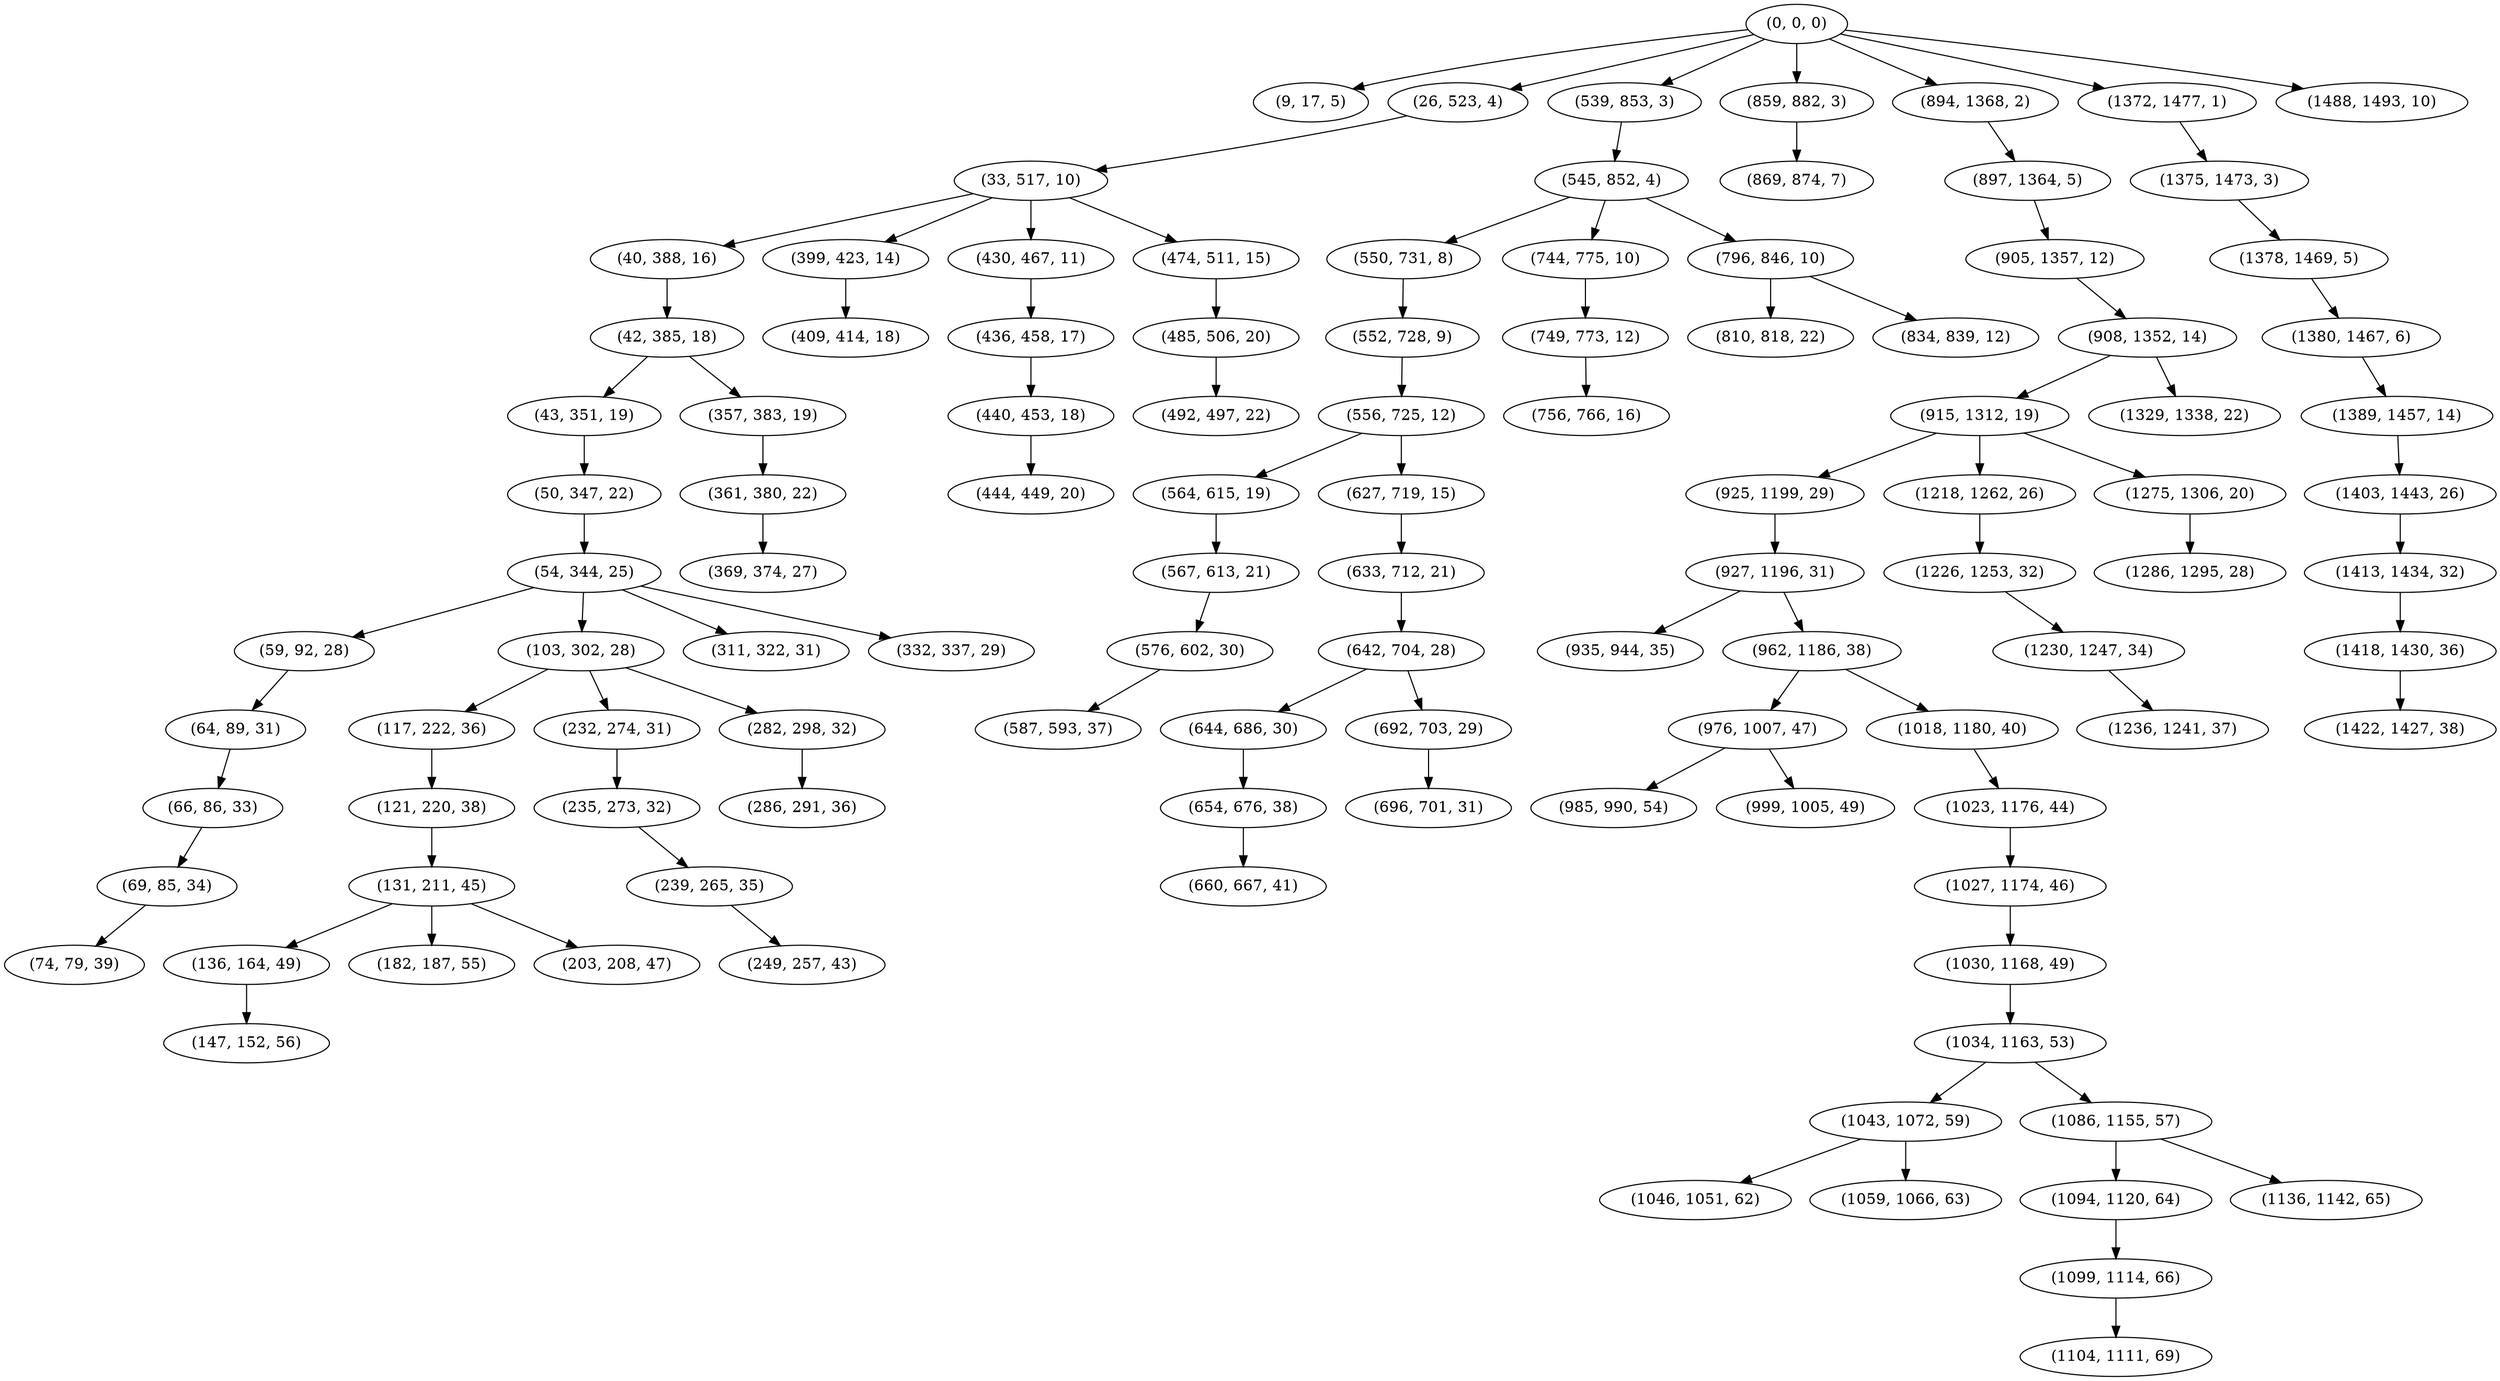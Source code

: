 digraph tree {
    "(0, 0, 0)";
    "(9, 17, 5)";
    "(26, 523, 4)";
    "(33, 517, 10)";
    "(40, 388, 16)";
    "(42, 385, 18)";
    "(43, 351, 19)";
    "(50, 347, 22)";
    "(54, 344, 25)";
    "(59, 92, 28)";
    "(64, 89, 31)";
    "(66, 86, 33)";
    "(69, 85, 34)";
    "(74, 79, 39)";
    "(103, 302, 28)";
    "(117, 222, 36)";
    "(121, 220, 38)";
    "(131, 211, 45)";
    "(136, 164, 49)";
    "(147, 152, 56)";
    "(182, 187, 55)";
    "(203, 208, 47)";
    "(232, 274, 31)";
    "(235, 273, 32)";
    "(239, 265, 35)";
    "(249, 257, 43)";
    "(282, 298, 32)";
    "(286, 291, 36)";
    "(311, 322, 31)";
    "(332, 337, 29)";
    "(357, 383, 19)";
    "(361, 380, 22)";
    "(369, 374, 27)";
    "(399, 423, 14)";
    "(409, 414, 18)";
    "(430, 467, 11)";
    "(436, 458, 17)";
    "(440, 453, 18)";
    "(444, 449, 20)";
    "(474, 511, 15)";
    "(485, 506, 20)";
    "(492, 497, 22)";
    "(539, 853, 3)";
    "(545, 852, 4)";
    "(550, 731, 8)";
    "(552, 728, 9)";
    "(556, 725, 12)";
    "(564, 615, 19)";
    "(567, 613, 21)";
    "(576, 602, 30)";
    "(587, 593, 37)";
    "(627, 719, 15)";
    "(633, 712, 21)";
    "(642, 704, 28)";
    "(644, 686, 30)";
    "(654, 676, 38)";
    "(660, 667, 41)";
    "(692, 703, 29)";
    "(696, 701, 31)";
    "(744, 775, 10)";
    "(749, 773, 12)";
    "(756, 766, 16)";
    "(796, 846, 10)";
    "(810, 818, 22)";
    "(834, 839, 12)";
    "(859, 882, 3)";
    "(869, 874, 7)";
    "(894, 1368, 2)";
    "(897, 1364, 5)";
    "(905, 1357, 12)";
    "(908, 1352, 14)";
    "(915, 1312, 19)";
    "(925, 1199, 29)";
    "(927, 1196, 31)";
    "(935, 944, 35)";
    "(962, 1186, 38)";
    "(976, 1007, 47)";
    "(985, 990, 54)";
    "(999, 1005, 49)";
    "(1018, 1180, 40)";
    "(1023, 1176, 44)";
    "(1027, 1174, 46)";
    "(1030, 1168, 49)";
    "(1034, 1163, 53)";
    "(1043, 1072, 59)";
    "(1046, 1051, 62)";
    "(1059, 1066, 63)";
    "(1086, 1155, 57)";
    "(1094, 1120, 64)";
    "(1099, 1114, 66)";
    "(1104, 1111, 69)";
    "(1136, 1142, 65)";
    "(1218, 1262, 26)";
    "(1226, 1253, 32)";
    "(1230, 1247, 34)";
    "(1236, 1241, 37)";
    "(1275, 1306, 20)";
    "(1286, 1295, 28)";
    "(1329, 1338, 22)";
    "(1372, 1477, 1)";
    "(1375, 1473, 3)";
    "(1378, 1469, 5)";
    "(1380, 1467, 6)";
    "(1389, 1457, 14)";
    "(1403, 1443, 26)";
    "(1413, 1434, 32)";
    "(1418, 1430, 36)";
    "(1422, 1427, 38)";
    "(1488, 1493, 10)";
    "(0, 0, 0)" -> "(9, 17, 5)";
    "(0, 0, 0)" -> "(26, 523, 4)";
    "(0, 0, 0)" -> "(539, 853, 3)";
    "(0, 0, 0)" -> "(859, 882, 3)";
    "(0, 0, 0)" -> "(894, 1368, 2)";
    "(0, 0, 0)" -> "(1372, 1477, 1)";
    "(0, 0, 0)" -> "(1488, 1493, 10)";
    "(26, 523, 4)" -> "(33, 517, 10)";
    "(33, 517, 10)" -> "(40, 388, 16)";
    "(33, 517, 10)" -> "(399, 423, 14)";
    "(33, 517, 10)" -> "(430, 467, 11)";
    "(33, 517, 10)" -> "(474, 511, 15)";
    "(40, 388, 16)" -> "(42, 385, 18)";
    "(42, 385, 18)" -> "(43, 351, 19)";
    "(42, 385, 18)" -> "(357, 383, 19)";
    "(43, 351, 19)" -> "(50, 347, 22)";
    "(50, 347, 22)" -> "(54, 344, 25)";
    "(54, 344, 25)" -> "(59, 92, 28)";
    "(54, 344, 25)" -> "(103, 302, 28)";
    "(54, 344, 25)" -> "(311, 322, 31)";
    "(54, 344, 25)" -> "(332, 337, 29)";
    "(59, 92, 28)" -> "(64, 89, 31)";
    "(64, 89, 31)" -> "(66, 86, 33)";
    "(66, 86, 33)" -> "(69, 85, 34)";
    "(69, 85, 34)" -> "(74, 79, 39)";
    "(103, 302, 28)" -> "(117, 222, 36)";
    "(103, 302, 28)" -> "(232, 274, 31)";
    "(103, 302, 28)" -> "(282, 298, 32)";
    "(117, 222, 36)" -> "(121, 220, 38)";
    "(121, 220, 38)" -> "(131, 211, 45)";
    "(131, 211, 45)" -> "(136, 164, 49)";
    "(131, 211, 45)" -> "(182, 187, 55)";
    "(131, 211, 45)" -> "(203, 208, 47)";
    "(136, 164, 49)" -> "(147, 152, 56)";
    "(232, 274, 31)" -> "(235, 273, 32)";
    "(235, 273, 32)" -> "(239, 265, 35)";
    "(239, 265, 35)" -> "(249, 257, 43)";
    "(282, 298, 32)" -> "(286, 291, 36)";
    "(357, 383, 19)" -> "(361, 380, 22)";
    "(361, 380, 22)" -> "(369, 374, 27)";
    "(399, 423, 14)" -> "(409, 414, 18)";
    "(430, 467, 11)" -> "(436, 458, 17)";
    "(436, 458, 17)" -> "(440, 453, 18)";
    "(440, 453, 18)" -> "(444, 449, 20)";
    "(474, 511, 15)" -> "(485, 506, 20)";
    "(485, 506, 20)" -> "(492, 497, 22)";
    "(539, 853, 3)" -> "(545, 852, 4)";
    "(545, 852, 4)" -> "(550, 731, 8)";
    "(545, 852, 4)" -> "(744, 775, 10)";
    "(545, 852, 4)" -> "(796, 846, 10)";
    "(550, 731, 8)" -> "(552, 728, 9)";
    "(552, 728, 9)" -> "(556, 725, 12)";
    "(556, 725, 12)" -> "(564, 615, 19)";
    "(556, 725, 12)" -> "(627, 719, 15)";
    "(564, 615, 19)" -> "(567, 613, 21)";
    "(567, 613, 21)" -> "(576, 602, 30)";
    "(576, 602, 30)" -> "(587, 593, 37)";
    "(627, 719, 15)" -> "(633, 712, 21)";
    "(633, 712, 21)" -> "(642, 704, 28)";
    "(642, 704, 28)" -> "(644, 686, 30)";
    "(642, 704, 28)" -> "(692, 703, 29)";
    "(644, 686, 30)" -> "(654, 676, 38)";
    "(654, 676, 38)" -> "(660, 667, 41)";
    "(692, 703, 29)" -> "(696, 701, 31)";
    "(744, 775, 10)" -> "(749, 773, 12)";
    "(749, 773, 12)" -> "(756, 766, 16)";
    "(796, 846, 10)" -> "(810, 818, 22)";
    "(796, 846, 10)" -> "(834, 839, 12)";
    "(859, 882, 3)" -> "(869, 874, 7)";
    "(894, 1368, 2)" -> "(897, 1364, 5)";
    "(897, 1364, 5)" -> "(905, 1357, 12)";
    "(905, 1357, 12)" -> "(908, 1352, 14)";
    "(908, 1352, 14)" -> "(915, 1312, 19)";
    "(908, 1352, 14)" -> "(1329, 1338, 22)";
    "(915, 1312, 19)" -> "(925, 1199, 29)";
    "(915, 1312, 19)" -> "(1218, 1262, 26)";
    "(915, 1312, 19)" -> "(1275, 1306, 20)";
    "(925, 1199, 29)" -> "(927, 1196, 31)";
    "(927, 1196, 31)" -> "(935, 944, 35)";
    "(927, 1196, 31)" -> "(962, 1186, 38)";
    "(962, 1186, 38)" -> "(976, 1007, 47)";
    "(962, 1186, 38)" -> "(1018, 1180, 40)";
    "(976, 1007, 47)" -> "(985, 990, 54)";
    "(976, 1007, 47)" -> "(999, 1005, 49)";
    "(1018, 1180, 40)" -> "(1023, 1176, 44)";
    "(1023, 1176, 44)" -> "(1027, 1174, 46)";
    "(1027, 1174, 46)" -> "(1030, 1168, 49)";
    "(1030, 1168, 49)" -> "(1034, 1163, 53)";
    "(1034, 1163, 53)" -> "(1043, 1072, 59)";
    "(1034, 1163, 53)" -> "(1086, 1155, 57)";
    "(1043, 1072, 59)" -> "(1046, 1051, 62)";
    "(1043, 1072, 59)" -> "(1059, 1066, 63)";
    "(1086, 1155, 57)" -> "(1094, 1120, 64)";
    "(1086, 1155, 57)" -> "(1136, 1142, 65)";
    "(1094, 1120, 64)" -> "(1099, 1114, 66)";
    "(1099, 1114, 66)" -> "(1104, 1111, 69)";
    "(1218, 1262, 26)" -> "(1226, 1253, 32)";
    "(1226, 1253, 32)" -> "(1230, 1247, 34)";
    "(1230, 1247, 34)" -> "(1236, 1241, 37)";
    "(1275, 1306, 20)" -> "(1286, 1295, 28)";
    "(1372, 1477, 1)" -> "(1375, 1473, 3)";
    "(1375, 1473, 3)" -> "(1378, 1469, 5)";
    "(1378, 1469, 5)" -> "(1380, 1467, 6)";
    "(1380, 1467, 6)" -> "(1389, 1457, 14)";
    "(1389, 1457, 14)" -> "(1403, 1443, 26)";
    "(1403, 1443, 26)" -> "(1413, 1434, 32)";
    "(1413, 1434, 32)" -> "(1418, 1430, 36)";
    "(1418, 1430, 36)" -> "(1422, 1427, 38)";
}
